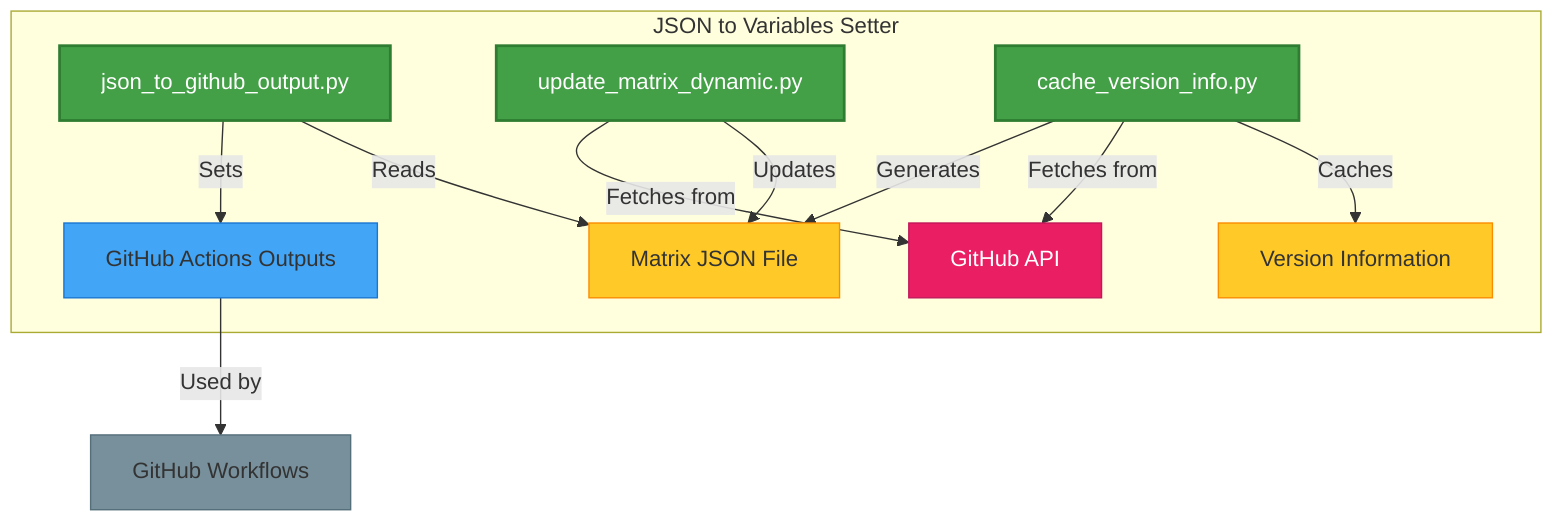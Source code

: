graph TD
    subgraph "JSON to Variables Setter"
        A[json_to_github_output.py] -->|Reads| B[Matrix JSON File]
        A -->|Sets| C[GitHub Actions Outputs]

        D[update_matrix_dynamic.py] -->|Updates| B
        D -->|Fetches from| E[GitHub API]

        F[cache_version_info.py] -->|Caches| G[Version Information]
        F -->|Fetches from| E
        F -->|Generates| B
    end

    C -->|Used by| I[GitHub Workflows]

    classDef core fill:#43a047,stroke:#2e7d32,stroke-width:2px,color:#fff
    classDef file fill:#ffca28,stroke:#fb8c00,stroke-width:1px,color:#333333
    classDef output fill:#42a5f5,stroke:#1976d2,stroke-width:1px
    classDef external fill:#78909c,stroke:#546e7a,stroke-width:1px
    classDef api fill:#e91e63,stroke:#c2185b,stroke-width:1px,color:#fff

    class A,D,F core
    class B,G file
    class C output
    class I external
    class E api